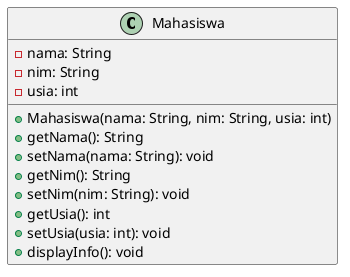@startuml Mahasiswa1

class Mahasiswa {
  -nama: String
  -nim: String
  -usia: int
  +Mahasiswa(nama: String, nim: String, usia: int)
  +getNama(): String
  +setNama(nama: String): void
  +getNim(): String
  +setNim(nim: String): void
  +getUsia(): int
  +setUsia(usia: int): void
  +displayInfo(): void
}